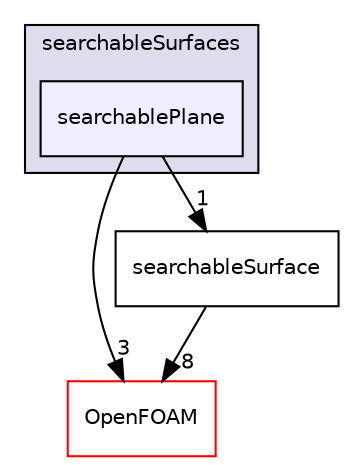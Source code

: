 digraph "src/meshTools/searchableSurfaces/searchablePlane" {
  bgcolor=transparent;
  compound=true
  node [ fontsize="10", fontname="Helvetica"];
  edge [ labelfontsize="10", labelfontname="Helvetica"];
  subgraph clusterdir_fdba7555f757b9c8126275cbaccc3a14 {
    graph [ bgcolor="#ddddee", pencolor="black", label="searchableSurfaces" fontname="Helvetica", fontsize="10", URL="dir_fdba7555f757b9c8126275cbaccc3a14.html"]
  dir_a30546ab2379603206bf56cd517acbaf [shape=box, label="searchablePlane", style="filled", fillcolor="#eeeeff", pencolor="black", URL="dir_a30546ab2379603206bf56cd517acbaf.html"];
  }
  dir_c5473ff19b20e6ec4dfe5c310b3778a8 [shape=box label="OpenFOAM" color="red" URL="dir_c5473ff19b20e6ec4dfe5c310b3778a8.html"];
  dir_2c0c1e46bbc9d953f93a672220dabf55 [shape=box label="searchableSurface" URL="dir_2c0c1e46bbc9d953f93a672220dabf55.html"];
  dir_a30546ab2379603206bf56cd517acbaf->dir_c5473ff19b20e6ec4dfe5c310b3778a8 [headlabel="3", labeldistance=1.5 headhref="dir_002040_002151.html"];
  dir_a30546ab2379603206bf56cd517acbaf->dir_2c0c1e46bbc9d953f93a672220dabf55 [headlabel="1", labeldistance=1.5 headhref="dir_002040_002044.html"];
  dir_2c0c1e46bbc9d953f93a672220dabf55->dir_c5473ff19b20e6ec4dfe5c310b3778a8 [headlabel="8", labeldistance=1.5 headhref="dir_002044_002151.html"];
}
